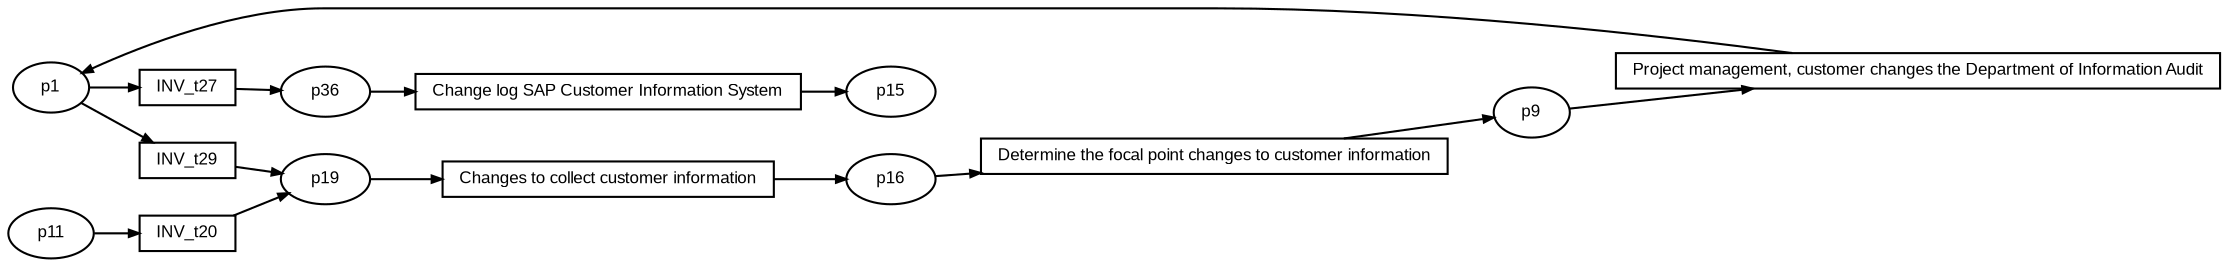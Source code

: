 digraph G {ranksep=".3"; fontsize="8"; remincross=true; margin="0.0,0.0"; fontname="Arial";rankdir="LR"; 
edge [arrowsize="0.5"];
node [height=".2",width=".2",fontname="Arial",fontsize="8"];
t0 [shape="box",label="INV_t27"];
t1 [shape="box",label="INV_t29"];
t2 [shape="box",label="INV_t20"];
t3 [shape="box",label="Determine the focal point changes to customer information"];
t4 [shape="box",label="Changes to collect customer information"];
t5 [shape="box",label="Change log SAP Customer Information System"];
t6 [shape="box",label="Project management, customer changes the Department of Information Audit"];
p0 [shape="oval",label="p16"];
p1 [shape="oval",label="p36"];
p2 [shape="oval",label="p19"];
p3 [shape="oval",label="p15"];
p4 [shape="oval",label="p11"];
p5 [shape="oval",label="p9"];
p6 [shape="oval",label="p1"];
t4 -> p0[label=""];
p5 -> t6[label=""];
t6 -> p6[label=""];
p6 -> t0[label=""];
t2 -> p2[label=""];
p6 -> t1[label=""];
t3 -> p5[label=""];
p0 -> t3[label=""];
t1 -> p2[label=""];
t0 -> p1[label=""];
p2 -> t4[label=""];
t5 -> p3[label=""];
p1 -> t5[label=""];
p4 -> t2[label=""];
}
